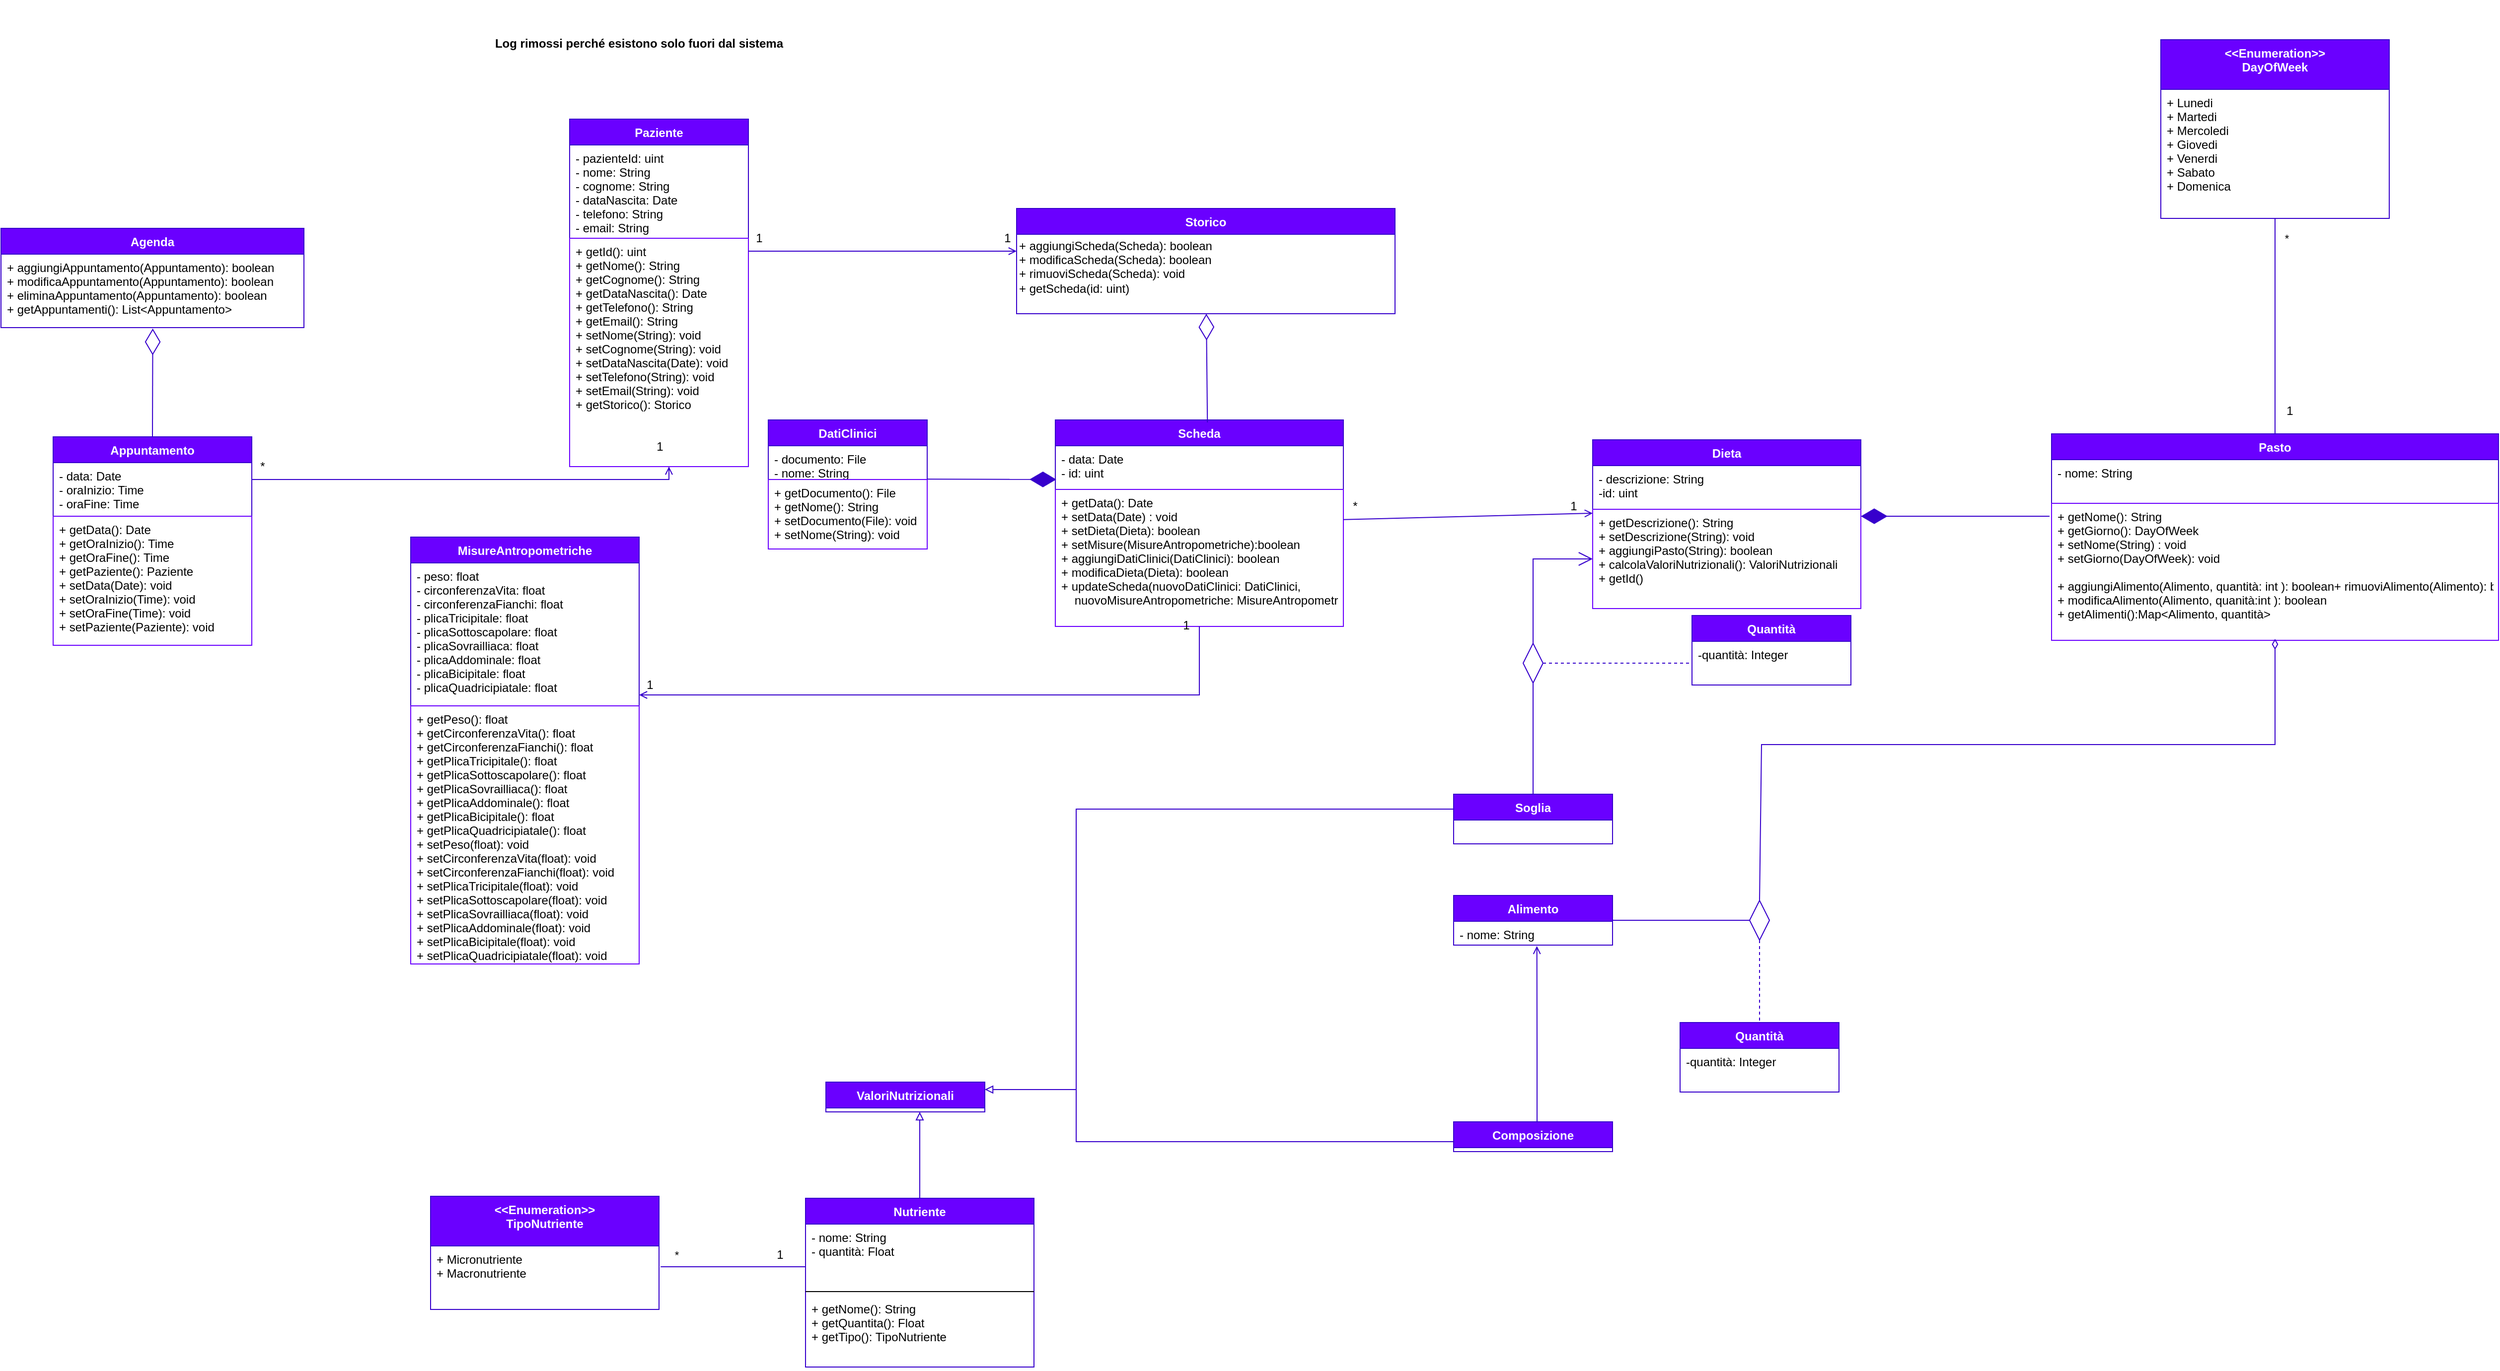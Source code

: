 <mxfile version="18.1.1" type="device"><diagram id="CF-CN9mxn05kVz-OpUtG" name="Page-1"><mxGraphModel dx="820" dy="379" grid="1" gridSize="10" guides="1" tooltips="1" connect="1" arrows="1" fold="1" page="1" pageScale="1" pageWidth="827" pageHeight="1169" math="0" shadow="0"><root><mxCell id="0"/><mxCell id="1" parent="0"/><mxCell id="SzVYl2OptCZVlFIgxZ-r-344" value="Paziente" style="swimlane;fontStyle=1;align=center;verticalAlign=top;childLayout=stackLayout;horizontal=1;startSize=26;horizontalStack=0;resizeParent=1;resizeParentMax=0;resizeLast=0;collapsible=1;marginBottom=0;fillColor=#6a00ff;fontColor=#ffffff;strokeColor=#3700CC;" parent="1" vertex="1"><mxGeometry x="832.5" y="780" width="180" height="350" as="geometry"/></mxCell><mxCell id="SzVYl2OptCZVlFIgxZ-r-345" value="- pazienteId: uint&#10;- nome: String&#10;- cognome: String&#10;- dataNascita: Date&#10;- telefono: String&#10;- email: String&#10;&#10;" style="text;align=left;verticalAlign=top;spacingLeft=4;spacingRight=4;overflow=hidden;rotatable=0;points=[[0,0.5],[1,0.5]];portConstraint=eastwest;" parent="SzVYl2OptCZVlFIgxZ-r-344" vertex="1"><mxGeometry y="26" width="180" height="94" as="geometry"/></mxCell><mxCell id="SzVYl2OptCZVlFIgxZ-r-346" value="+ getId(): uint&#10;+ getNome(): String&#10;+ getCognome(): String&#10;+ getDataNascita(): Date&#10;+ getTelefono(): String&#10;+ getEmail(): String &#10;+ setNome(String): void&#10;+ setCognome(String): void&#10;+ setDataNascita(Date): void&#10;+ setTelefono(String): void&#10;+ setEmail(String): void&#10;+ getStorico(): Storico" style="text;align=left;verticalAlign=top;spacingLeft=4;spacingRight=4;overflow=hidden;rotatable=0;points=[[0,0.5],[1,0.5]];portConstraint=eastwest;strokeColor=#6A00FF;" parent="SzVYl2OptCZVlFIgxZ-r-344" vertex="1"><mxGeometry y="120" width="180" height="230" as="geometry"/></mxCell><mxCell id="SzVYl2OptCZVlFIgxZ-r-347" value="Scheda" style="swimlane;fontStyle=1;align=center;verticalAlign=top;childLayout=stackLayout;horizontal=1;startSize=26;horizontalStack=0;resizeParent=1;resizeParentMax=0;resizeLast=0;collapsible=1;marginBottom=0;fillColor=#6a00ff;fontColor=#ffffff;strokeColor=#3700CC;" parent="1" vertex="1"><mxGeometry x="1321.5" y="1083" width="290" height="208" as="geometry"><mxRectangle x="1321.5" y="1083" width="80" height="26" as="alternateBounds"/></mxGeometry></mxCell><mxCell id="SzVYl2OptCZVlFIgxZ-r-348" value="- data: Date&#10;- id: uint" style="text;align=left;verticalAlign=top;spacingLeft=4;spacingRight=4;overflow=hidden;rotatable=0;points=[[0,0.5],[1,0.5]];portConstraint=eastwest;" parent="SzVYl2OptCZVlFIgxZ-r-347" vertex="1"><mxGeometry y="26" width="290" height="44" as="geometry"/></mxCell><mxCell id="SzVYl2OptCZVlFIgxZ-r-349" value="+ getData(): Date&#10;+ setData(Date) : void&#10;+ setDieta(Dieta): boolean&#10;+ setMisure(MisureAntropometriche):boolean&#10;+ aggiungiDatiClinici(DatiClinici): boolean&#10;+ modificaDieta(Dieta): boolean&#10;+ updateScheda(nuovoDatiClinici: DatiClinici, &#10;    nuovoMisureAntropometriche: MisureAntropometriche): boolean" style="text;align=left;verticalAlign=top;spacingLeft=4;spacingRight=4;overflow=hidden;rotatable=0;points=[[0,0.5],[1,0.5]];portConstraint=eastwest;strokeColor=#6A00FF;labelBorderColor=none;" parent="SzVYl2OptCZVlFIgxZ-r-347" vertex="1"><mxGeometry y="70" width="290" height="138" as="geometry"/></mxCell><mxCell id="SzVYl2OptCZVlFIgxZ-r-350" value="Storico" style="swimlane;fontStyle=1;align=center;verticalAlign=top;childLayout=stackLayout;horizontal=1;startSize=26;horizontalStack=0;resizeParent=1;resizeParentMax=0;resizeLast=0;collapsible=1;marginBottom=0;fillColor=#6a00ff;fontColor=#ffffff;strokeColor=#3700CC;" parent="1" vertex="1"><mxGeometry x="1282.5" y="870" width="381" height="106" as="geometry"/></mxCell><mxCell id="SzVYl2OptCZVlFIgxZ-r-351" value="&lt;div style=&quot;&quot;&gt;&lt;span&gt;+ aggiungiScheda(Scheda): boolean&lt;/span&gt;&lt;/div&gt;&lt;div style=&quot;&quot;&gt;&lt;span&gt;+ modificaScheda(Scheda): boolean&lt;/span&gt;&lt;/div&gt;&lt;div style=&quot;&quot;&gt;&lt;span&gt;+ rimuoviScheda(Scheda): void&lt;/span&gt;&lt;/div&gt;&lt;div style=&quot;&quot;&gt;&lt;span&gt;+ getScheda(id: uint)&lt;/span&gt;&lt;/div&gt;&lt;div style=&quot;&quot;&gt;&lt;span&gt;&lt;br&gt;&lt;/span&gt;&lt;/div&gt;" style="text;html=1;align=left;verticalAlign=middle;resizable=0;points=[];autosize=1;" parent="SzVYl2OptCZVlFIgxZ-r-350" vertex="1"><mxGeometry y="26" width="381" height="80" as="geometry"/></mxCell><mxCell id="SzVYl2OptCZVlFIgxZ-r-352" value="Pasto" style="swimlane;fontStyle=1;align=center;verticalAlign=top;childLayout=stackLayout;horizontal=1;startSize=26;horizontalStack=0;resizeParent=1;resizeParentMax=0;resizeLast=0;collapsible=1;marginBottom=0;fillColor=#6a00ff;fontColor=#ffffff;strokeColor=#3700CC;" parent="1" vertex="1"><mxGeometry x="2324.5" y="1097" width="450" height="208" as="geometry"/></mxCell><mxCell id="SzVYl2OptCZVlFIgxZ-r-353" value="- nome: String&#10;" style="text;align=left;verticalAlign=top;spacingLeft=4;spacingRight=4;overflow=hidden;rotatable=0;points=[[0,0.5],[1,0.5]];portConstraint=eastwest;" parent="SzVYl2OptCZVlFIgxZ-r-352" vertex="1"><mxGeometry y="26" width="450" height="44" as="geometry"/></mxCell><mxCell id="SzVYl2OptCZVlFIgxZ-r-354" value="+ getNome(): String&#10;+ getGiorno(): DayOfWeek&#10;+ setNome(String) : void&#10;+ setGiorno(DayOfWeek): void&#10;&#10;+ aggiungiAlimento(Alimento, quantità: int ): boolean+ rimuoviAlimento(Alimento): boolean&#10;+ modificaAlimento(Alimento, quanità:int ): boolean&#10;+ getAlimenti():Map&lt;Alimento, quantità&gt;" style="text;align=left;verticalAlign=top;spacingLeft=4;spacingRight=4;overflow=hidden;rotatable=0;points=[[0,0.5],[1,0.5]];portConstraint=eastwest;strokeColor=#6A00FF;" parent="SzVYl2OptCZVlFIgxZ-r-352" vertex="1"><mxGeometry y="70" width="450" height="138" as="geometry"/></mxCell><mxCell id="SzVYl2OptCZVlFIgxZ-r-355" value="Alimento" style="swimlane;fontStyle=1;align=center;verticalAlign=top;childLayout=stackLayout;horizontal=1;startSize=26;horizontalStack=0;resizeParent=1;resizeParentMax=0;resizeLast=0;collapsible=1;marginBottom=0;fillColor=#6a00ff;fontColor=#ffffff;strokeColor=#3700CC;" parent="1" vertex="1"><mxGeometry x="1722.5" y="1562" width="160" height="50" as="geometry"/></mxCell><mxCell id="SzVYl2OptCZVlFIgxZ-r-356" value="- nome: String" style="text;align=left;verticalAlign=top;spacingLeft=4;spacingRight=4;overflow=hidden;rotatable=0;points=[[0,0.5],[1,0.5]];portConstraint=eastwest;" parent="SzVYl2OptCZVlFIgxZ-r-355" vertex="1"><mxGeometry y="26" width="160" height="24" as="geometry"/></mxCell><mxCell id="SzVYl2OptCZVlFIgxZ-r-357" value="ValoriNutrizionali" style="swimlane;fontStyle=1;align=center;verticalAlign=top;childLayout=stackLayout;horizontal=1;startSize=26;horizontalStack=0;resizeParent=1;resizeParentMax=0;resizeLast=0;collapsible=1;marginBottom=0;fillColor=#6a00ff;fontColor=#ffffff;strokeColor=#3700CC;" parent="1" vertex="1"><mxGeometry x="1090.5" y="1750" width="160" height="30" as="geometry"/></mxCell><mxCell id="SzVYl2OptCZVlFIgxZ-r-361" value="Agenda" style="swimlane;fontStyle=1;align=center;verticalAlign=top;childLayout=stackLayout;horizontal=1;startSize=26;horizontalStack=0;resizeParent=1;resizeParentMax=0;resizeLast=0;collapsible=1;marginBottom=0;fillColor=#6a00ff;fontColor=#ffffff;strokeColor=#3700CC;" parent="1" vertex="1"><mxGeometry x="260" y="890" width="305" height="100" as="geometry"/></mxCell><mxCell id="SzVYl2OptCZVlFIgxZ-r-362" value="+ aggiungiAppuntamento(Appuntamento): boolean&#10;+ modificaAppuntamento(Appuntamento): boolean&#10;+ eliminaAppuntamento(Appuntamento): boolean&#10;+ getAppuntamenti(): List&lt;Appuntamento&gt;" style="text;align=left;verticalAlign=top;spacingLeft=4;spacingRight=4;overflow=hidden;rotatable=0;points=[[0,0.5],[1,0.5]];portConstraint=eastwest;" parent="SzVYl2OptCZVlFIgxZ-r-361" vertex="1"><mxGeometry y="26" width="305" height="74" as="geometry"/></mxCell><mxCell id="SzVYl2OptCZVlFIgxZ-r-363" value="Appuntamento" style="swimlane;fontStyle=1;align=center;verticalAlign=top;childLayout=stackLayout;horizontal=1;startSize=26;horizontalStack=0;resizeParent=1;resizeParentMax=0;resizeLast=0;collapsible=1;marginBottom=0;fillColor=#6a00ff;fontColor=#ffffff;strokeColor=#3700CC;" parent="1" vertex="1"><mxGeometry x="312.5" y="1100" width="200" height="210" as="geometry"><mxRectangle x="2080" y="680" width="120" height="26" as="alternateBounds"/></mxGeometry></mxCell><mxCell id="SzVYl2OptCZVlFIgxZ-r-364" value="- data: Date&#10;- oraInizio: Time&#10;- oraFine: Time&#10;" style="text;align=left;verticalAlign=top;spacingLeft=4;spacingRight=4;overflow=hidden;rotatable=0;points=[[0,0.5],[1,0.5]];portConstraint=eastwest;" parent="SzVYl2OptCZVlFIgxZ-r-363" vertex="1"><mxGeometry y="26" width="200" height="54" as="geometry"/></mxCell><mxCell id="SzVYl2OptCZVlFIgxZ-r-365" value="+ getData(): Date&#10;+ getOraInizio(): Time&#10;+ getOraFine(): Time&#10;+ getPaziente(): Paziente&#10;+ setData(Date): void&#10;+ setOraInizio(Time): void&#10;+ setOraFine(Time): void&#10;+ setPaziente(Paziente): void" style="text;align=left;verticalAlign=top;spacingLeft=4;spacingRight=4;overflow=hidden;rotatable=0;points=[[0,0.5],[1,0.5]];portConstraint=eastwest;strokeColor=#6A00FF;" parent="SzVYl2OptCZVlFIgxZ-r-363" vertex="1"><mxGeometry y="80" width="200" height="130" as="geometry"/></mxCell><mxCell id="SzVYl2OptCZVlFIgxZ-r-366" value="Dieta" style="swimlane;fontStyle=1;align=center;verticalAlign=top;childLayout=stackLayout;horizontal=1;startSize=26;horizontalStack=0;resizeParent=1;resizeParentMax=0;resizeLast=0;collapsible=1;marginBottom=0;fillColor=#6a00ff;fontColor=#ffffff;strokeColor=#3700CC;" parent="1" vertex="1"><mxGeometry x="1862.5" y="1103" width="270" height="170" as="geometry"/></mxCell><mxCell id="SzVYl2OptCZVlFIgxZ-r-367" value="- descrizione: String&#10;-id: uint" style="text;align=left;verticalAlign=top;spacingLeft=4;spacingRight=4;overflow=hidden;rotatable=0;points=[[0,0.5],[1,0.5]];portConstraint=eastwest;" parent="SzVYl2OptCZVlFIgxZ-r-366" vertex="1"><mxGeometry y="26" width="270" height="44" as="geometry"/></mxCell><mxCell id="SzVYl2OptCZVlFIgxZ-r-368" value="+ getDescrizione(): String&#10;+ setDescrizione(String): void&#10;+ aggiungiPasto(String): boolean&#10;+ calcolaValoriNutrizionali(): ValoriNutrizionali&#10;+ getId()" style="text;align=left;verticalAlign=top;spacingLeft=4;spacingRight=4;overflow=hidden;rotatable=0;points=[[0,0.5],[1,0.5]];portConstraint=eastwest;strokeColor=#6A00FF;" parent="SzVYl2OptCZVlFIgxZ-r-366" vertex="1"><mxGeometry y="70" width="270" height="100" as="geometry"/></mxCell><mxCell id="SzVYl2OptCZVlFIgxZ-r-369" value="DatiClinici" style="swimlane;fontStyle=1;align=center;verticalAlign=top;childLayout=stackLayout;horizontal=1;startSize=26;horizontalStack=0;resizeParent=1;resizeParentMax=0;resizeLast=0;collapsible=1;marginBottom=0;fillColor=#6a00ff;fontColor=#ffffff;strokeColor=#3700CC;" parent="1" vertex="1"><mxGeometry x="1032.5" y="1083" width="160" height="130" as="geometry"/></mxCell><mxCell id="SzVYl2OptCZVlFIgxZ-r-370" value="- documento: File&#10;- nome: String" style="text;align=left;verticalAlign=top;spacingLeft=4;spacingRight=4;overflow=hidden;rotatable=0;points=[[0,0.5],[1,0.5]];portConstraint=eastwest;" parent="SzVYl2OptCZVlFIgxZ-r-369" vertex="1"><mxGeometry y="26" width="160" height="34" as="geometry"/></mxCell><mxCell id="SzVYl2OptCZVlFIgxZ-r-371" value="+ getDocumento(): File&#10;+ getNome(): String&#10;+ setDocumento(File): void&#10;+ setNome(String): void" style="text;align=left;verticalAlign=top;spacingLeft=4;spacingRight=4;overflow=hidden;rotatable=0;points=[[0,0.5],[1,0.5]];portConstraint=eastwest;strokeColor=#6A00FF;" parent="SzVYl2OptCZVlFIgxZ-r-369" vertex="1"><mxGeometry y="60" width="160" height="70" as="geometry"/></mxCell><mxCell id="SzVYl2OptCZVlFIgxZ-r-372" value="" style="endArrow=diamondThin;endFill=1;endSize=24;html=1;rounded=0;fillColor=#6a00ff;strokeColor=#3700CC;" parent="1" edge="1"><mxGeometry width="160" relative="1" as="geometry"><mxPoint x="2322.5" y="1180" as="sourcePoint"/><mxPoint x="2132.5" y="1180" as="targetPoint"/><Array as="points"><mxPoint x="2242.5" y="1180"/><mxPoint x="2162.5" y="1180"/></Array></mxGeometry></mxCell><mxCell id="SzVYl2OptCZVlFIgxZ-r-373" value="" style="endArrow=diamondThin;endFill=0;endSize=24;html=1;rounded=0;fillColor=#6a00ff;strokeColor=#3700CC;exitX=0.528;exitY=0.012;exitDx=0;exitDy=0;exitPerimeter=0;" parent="1" source="SzVYl2OptCZVlFIgxZ-r-347" target="SzVYl2OptCZVlFIgxZ-r-350" edge="1"><mxGeometry width="160" relative="1" as="geometry"><mxPoint x="1272.5" y="1360" as="sourcePoint"/><mxPoint x="1432.5" y="1360" as="targetPoint"/></mxGeometry></mxCell><mxCell id="SzVYl2OptCZVlFIgxZ-r-374" value="" style="endArrow=none;endFill=0;endSize=24;html=1;rounded=0;fillColor=#6a00ff;strokeColor=#3700CC;startArrow=open;startFill=0;" parent="1" target="SzVYl2OptCZVlFIgxZ-r-347" edge="1"><mxGeometry width="160" relative="1" as="geometry"><mxPoint x="1862.5" y="1177" as="sourcePoint"/><mxPoint x="1282.5" y="1230" as="targetPoint"/></mxGeometry></mxCell><mxCell id="SzVYl2OptCZVlFIgxZ-r-375" value="" style="endArrow=none;endFill=0;endSize=24;html=1;rounded=0;fillColor=#6a00ff;strokeColor=#3700CC;startArrow=open;startFill=0;" parent="1" target="SzVYl2OptCZVlFIgxZ-r-349" edge="1"><mxGeometry width="160" relative="1" as="geometry"><mxPoint x="902.5" y="1360" as="sourcePoint"/><mxPoint x="1282.5" y="1290" as="targetPoint"/><Array as="points"><mxPoint x="1466.5" y="1360"/></Array></mxGeometry></mxCell><mxCell id="SzVYl2OptCZVlFIgxZ-r-376" value="" style="endArrow=open;html=1;edgeStyle=orthogonalEdgeStyle;rounded=0;fillColor=#6a00ff;strokeColor=#3700CC;endFill=0;" parent="1" source="SzVYl2OptCZVlFIgxZ-r-344" target="SzVYl2OptCZVlFIgxZ-r-350" edge="1"><mxGeometry relative="1" as="geometry"><mxPoint x="1122.5" y="1230" as="sourcePoint"/><mxPoint x="1282.5" y="1230" as="targetPoint"/><Array as="points"><mxPoint x="1152.5" y="913"/><mxPoint x="1152.5" y="913"/></Array></mxGeometry></mxCell><mxCell id="SzVYl2OptCZVlFIgxZ-r-377" value="" style="endArrow=diamondThin;endFill=0;endSize=24;html=1;rounded=0;fillColor=#6a00ff;strokeColor=#3700CC;exitX=0.5;exitY=0;exitDx=0;exitDy=0;entryX=0.501;entryY=1.012;entryDx=0;entryDy=0;entryPerimeter=0;" parent="1" source="SzVYl2OptCZVlFIgxZ-r-363" target="SzVYl2OptCZVlFIgxZ-r-362" edge="1"><mxGeometry width="160" relative="1" as="geometry"><mxPoint x="352.5" y="1050" as="sourcePoint"/><mxPoint x="362.5" y="1060" as="targetPoint"/></mxGeometry></mxCell><mxCell id="SzVYl2OptCZVlFIgxZ-r-378" value="" style="endArrow=open;html=1;edgeStyle=orthogonalEdgeStyle;rounded=0;fillColor=#6a00ff;strokeColor=#3700CC;endFill=0;" parent="1" source="SzVYl2OptCZVlFIgxZ-r-363" target="SzVYl2OptCZVlFIgxZ-r-344" edge="1"><mxGeometry relative="1" as="geometry"><mxPoint x="1022.5" y="923.0" as="sourcePoint"/><mxPoint x="1306" y="923.0" as="targetPoint"/><Array as="points"><mxPoint x="932.5" y="1143"/></Array></mxGeometry></mxCell><mxCell id="SzVYl2OptCZVlFIgxZ-r-379" style="edgeStyle=orthogonalEdgeStyle;rounded=0;orthogonalLoop=1;jettySize=auto;html=1;entryX=1;entryY=0.25;entryDx=0;entryDy=0;endArrow=block;endFill=0;fillColor=#6a00ff;strokeColor=#3700CC;" parent="1" source="SzVYl2OptCZVlFIgxZ-r-381" target="SzVYl2OptCZVlFIgxZ-r-357" edge="1"><mxGeometry relative="1" as="geometry"><Array as="points"><mxPoint x="1342.5" y="1810"/><mxPoint x="1342.5" y="1758"/></Array></mxGeometry></mxCell><mxCell id="SzVYl2OptCZVlFIgxZ-r-380" style="edgeStyle=orthogonalEdgeStyle;rounded=0;orthogonalLoop=1;jettySize=auto;html=1;entryX=0.524;entryY=1.036;entryDx=0;entryDy=0;entryPerimeter=0;fillColor=#6a00ff;strokeColor=#3700CC;endArrow=open;endFill=0;" parent="1" source="SzVYl2OptCZVlFIgxZ-r-381" target="SzVYl2OptCZVlFIgxZ-r-356" edge="1"><mxGeometry relative="1" as="geometry"><Array as="points"><mxPoint x="1806.5" y="1720"/><mxPoint x="1806.5" y="1720"/></Array></mxGeometry></mxCell><mxCell id="SzVYl2OptCZVlFIgxZ-r-381" value="Composizione" style="swimlane;fontStyle=1;align=center;verticalAlign=top;childLayout=stackLayout;horizontal=1;startSize=26;horizontalStack=0;resizeParent=1;resizeParentMax=0;resizeLast=0;collapsible=1;marginBottom=0;fillColor=#6a00ff;fontColor=#ffffff;strokeColor=#3700CC;" parent="1" vertex="1"><mxGeometry x="1722.5" y="1790" width="160" height="30" as="geometry"/></mxCell><mxCell id="SzVYl2OptCZVlFIgxZ-r-382" style="edgeStyle=orthogonalEdgeStyle;rounded=0;orthogonalLoop=1;jettySize=auto;html=1;entryX=1;entryY=0.25;entryDx=0;entryDy=0;endArrow=none;endFill=0;fillColor=#6a00ff;strokeColor=#3700CC;exitX=0;exitY=0.5;exitDx=0;exitDy=0;" parent="1" source="SzVYl2OptCZVlFIgxZ-r-384" edge="1"><mxGeometry relative="1" as="geometry"><Array as="points"><mxPoint x="1342.5" y="1475"/><mxPoint x="1342.5" y="1758"/></Array><mxPoint x="1598.5" y="1365" as="sourcePoint"/><mxPoint x="1260.5" y="1757.5" as="targetPoint"/></mxGeometry></mxCell><mxCell id="SzVYl2OptCZVlFIgxZ-r-383" style="edgeStyle=orthogonalEdgeStyle;rounded=0;orthogonalLoop=1;jettySize=auto;html=1;entryX=1;entryY=0.5;entryDx=0;entryDy=0;endArrow=none;endFill=0;fillColor=#6a00ff;strokeColor=#3700CC;" parent="1" source="SzVYl2OptCZVlFIgxZ-r-384" target="SzVYl2OptCZVlFIgxZ-r-391" edge="1"><mxGeometry relative="1" as="geometry"/></mxCell><mxCell id="SzVYl2OptCZVlFIgxZ-r-384" value="Soglia" style="swimlane;fontStyle=1;align=center;verticalAlign=top;childLayout=stackLayout;horizontal=1;startSize=26;horizontalStack=0;resizeParent=1;resizeParentMax=0;resizeLast=0;collapsible=1;marginBottom=0;fillColor=#6a00ff;fontColor=#ffffff;strokeColor=#3700CC;" parent="1" vertex="1"><mxGeometry x="1722.5" y="1460" width="160" height="50" as="geometry"/></mxCell><mxCell id="SzVYl2OptCZVlFIgxZ-r-385" value="" style="rhombus;whiteSpace=wrap;html=1;direction=south;fillColor=none;strokeColor=#3700CC;" parent="1" vertex="1"><mxGeometry x="2020.5" y="1567" width="20" height="40" as="geometry"/></mxCell><mxCell id="SzVYl2OptCZVlFIgxZ-r-386" value="" style="html=1;verticalAlign=bottom;endArrow=none;endSize=8;rounded=0;endFill=0;entryX=0.5;entryY=1;entryDx=0;entryDy=0;fillColor=#6a00ff;strokeColor=#3700CC;" parent="1" source="SzVYl2OptCZVlFIgxZ-r-355" target="SzVYl2OptCZVlFIgxZ-r-385" edge="1"><mxGeometry relative="1" as="geometry"><mxPoint x="1802.5" y="1530" as="sourcePoint"/><mxPoint x="1722.5" y="1530" as="targetPoint"/></mxGeometry></mxCell><mxCell id="SzVYl2OptCZVlFIgxZ-r-387" value="" style="html=1;verticalAlign=bottom;endArrow=diamondThin;endSize=8;rounded=0;endFill=0;entryX=0.5;entryY=0.989;entryDx=0;entryDy=0;exitX=0;exitY=0.5;exitDx=0;exitDy=0;entryPerimeter=0;fillColor=#6a00ff;strokeColor=#3700CC;" parent="1" source="SzVYl2OptCZVlFIgxZ-r-385" target="SzVYl2OptCZVlFIgxZ-r-354" edge="1"><mxGeometry relative="1" as="geometry"><mxPoint x="1802.27" y="1450" as="sourcePoint"/><mxPoint x="1802.27" y="1382" as="targetPoint"/><Array as="points"><mxPoint x="2032.5" y="1410"/><mxPoint x="2549.5" y="1410"/></Array></mxGeometry></mxCell><mxCell id="SzVYl2OptCZVlFIgxZ-r-388" value="" style="html=1;verticalAlign=bottom;endArrow=none;endSize=8;rounded=0;endFill=0;exitX=1;exitY=0.5;exitDx=0;exitDy=0;dashed=1;fillColor=#6a00ff;strokeColor=#3700CC;" parent="1" source="SzVYl2OptCZVlFIgxZ-r-385" target="SzVYl2OptCZVlFIgxZ-r-389" edge="1"><mxGeometry relative="1" as="geometry"><mxPoint x="1822.5" y="1582" as="sourcePoint"/><mxPoint x="1952.5" y="1490" as="targetPoint"/><Array as="points"/></mxGeometry></mxCell><mxCell id="SzVYl2OptCZVlFIgxZ-r-389" value="Quantità" style="swimlane;fontStyle=1;align=center;verticalAlign=top;childLayout=stackLayout;horizontal=1;startSize=26;horizontalStack=0;resizeParent=1;resizeParentMax=0;resizeLast=0;collapsible=1;marginBottom=0;fillColor=#6a00ff;fontColor=#ffffff;strokeColor=#3700CC;" parent="1" vertex="1"><mxGeometry x="1950.5" y="1690" width="160" height="70" as="geometry"/></mxCell><mxCell id="SzVYl2OptCZVlFIgxZ-r-390" value="-quantità: Integer" style="text;align=left;verticalAlign=top;spacingLeft=4;spacingRight=4;overflow=hidden;rotatable=0;points=[[0,0.5],[1,0.5]];portConstraint=eastwest;" parent="SzVYl2OptCZVlFIgxZ-r-389" vertex="1"><mxGeometry y="26" width="160" height="44" as="geometry"/></mxCell><mxCell id="SzVYl2OptCZVlFIgxZ-r-391" value="" style="rhombus;whiteSpace=wrap;html=1;direction=south;fillColor=none;fontColor=#ffffff;strokeColor=#3700CC;" parent="1" vertex="1"><mxGeometry x="1792.5" y="1308" width="20" height="40" as="geometry"/></mxCell><mxCell id="SzVYl2OptCZVlFIgxZ-r-392" value="" style="endArrow=open;endSize=12;html=1;rounded=0;exitX=0;exitY=0.5;exitDx=0;exitDy=0;endFill=0;entryX=0;entryY=0.5;entryDx=0;entryDy=0;fillColor=#6a00ff;strokeColor=#3700CC;" parent="1" source="SzVYl2OptCZVlFIgxZ-r-391" target="SzVYl2OptCZVlFIgxZ-r-368" edge="1"><mxGeometry width="160" relative="1" as="geometry"><mxPoint x="1982.5" y="1266" as="sourcePoint"/><mxPoint x="2102.5" y="1083" as="targetPoint"/><Array as="points"><mxPoint x="1802.5" y="1223"/></Array></mxGeometry></mxCell><mxCell id="SzVYl2OptCZVlFIgxZ-r-393" value="" style="html=1;verticalAlign=bottom;endArrow=none;endSize=8;rounded=0;endFill=0;exitX=0.5;exitY=0;exitDx=0;exitDy=0;dashed=1;entryX=0;entryY=0.5;entryDx=0;entryDy=0;fillColor=#6a00ff;strokeColor=#3700CC;" parent="1" source="SzVYl2OptCZVlFIgxZ-r-391" target="SzVYl2OptCZVlFIgxZ-r-395" edge="1"><mxGeometry relative="1" as="geometry"><mxPoint x="2122.5" y="935" as="sourcePoint"/><mxPoint x="1682.5" y="1210" as="targetPoint"/></mxGeometry></mxCell><mxCell id="SzVYl2OptCZVlFIgxZ-r-394" value="Quantità" style="swimlane;fontStyle=1;align=center;verticalAlign=top;childLayout=stackLayout;horizontal=1;startSize=26;horizontalStack=0;resizeParent=1;resizeParentMax=0;resizeLast=0;collapsible=1;marginBottom=0;fillColor=#6a00ff;fontColor=#ffffff;strokeColor=#3700CC;" parent="1" vertex="1"><mxGeometry x="1962.5" y="1280" width="160" height="70" as="geometry"/></mxCell><mxCell id="SzVYl2OptCZVlFIgxZ-r-395" value="-quantità: Integer" style="text;align=left;verticalAlign=top;spacingLeft=4;spacingRight=4;overflow=hidden;rotatable=0;points=[[0,0.5],[1,0.5]];portConstraint=eastwest;" parent="SzVYl2OptCZVlFIgxZ-r-394" vertex="1"><mxGeometry y="26" width="160" height="44" as="geometry"/></mxCell><mxCell id="SzVYl2OptCZVlFIgxZ-r-396" value="" style="endArrow=diamondThin;endFill=1;endSize=24;html=1;rounded=0;fillColor=#6a00ff;strokeColor=#3700CC;exitX=0.998;exitY=-0.005;exitDx=0;exitDy=0;exitPerimeter=0;startArrow=none;startFill=0;" parent="1" source="SzVYl2OptCZVlFIgxZ-r-371" edge="1"><mxGeometry x="-0.87" y="13" width="160" relative="1" as="geometry"><mxPoint x="1292.5" y="1140" as="sourcePoint"/><mxPoint x="1322.5" y="1143" as="targetPoint"/><mxPoint as="offset"/></mxGeometry></mxCell><mxCell id="SzVYl2OptCZVlFIgxZ-r-397" value="MisureAntropometriche" style="swimlane;fontStyle=1;align=center;verticalAlign=top;childLayout=stackLayout;horizontal=1;startSize=26;horizontalStack=0;resizeParent=1;resizeParentMax=0;resizeLast=0;collapsible=1;marginBottom=0;fillColor=#6a00ff;fontColor=#ffffff;strokeColor=#3700CC;" parent="1" vertex="1"><mxGeometry x="672.5" y="1201" width="230" height="430" as="geometry"/></mxCell><mxCell id="SzVYl2OptCZVlFIgxZ-r-398" value="- peso: float&#10;- circonferenzaVita: float&#10;- circonferenzaFianchi: float&#10;- plicaTricipitale: float&#10;- plicaSottoscapolare: float&#10;- plicaSovrailliaca: float&#10;- plicaAddominale: float&#10;- plicaBicipitale: float&#10;- plicaQuadricipiatale: float&#10;  " style="text;align=left;verticalAlign=top;spacingLeft=4;spacingRight=4;overflow=hidden;rotatable=0;points=[[0,0.5],[1,0.5]];portConstraint=eastwest;" parent="SzVYl2OptCZVlFIgxZ-r-397" vertex="1"><mxGeometry y="26" width="230" height="144" as="geometry"/></mxCell><mxCell id="SzVYl2OptCZVlFIgxZ-r-399" value="+ getPeso(): float&#10;+ getCirconferenzaVita(): float&#10;+ getCirconferenzaFianchi(): float&#10;+ getPlicaTricipitale(): float&#10;+ getPlicaSottoscapolare(): float&#10;+ getPlicaSovrailliaca(): float&#10;+ getPlicaAddominale(): float&#10;+ getPlicaBicipitale(): float&#10;+ getPlicaQuadricipiatale(): float&#10;+ setPeso(float): void&#10;+ setCirconferenzaVita(float): void&#10;+ setCirconferenzaFianchi(float): void&#10;+ setPlicaTricipitale(float): void&#10;+ setPlicaSottoscapolare(float): void&#10;+ setPlicaSovrailliaca(float): void&#10;+ setPlicaAddominale(float): void&#10;+ setPlicaBicipitale(float): void&#10;+ setPlicaQuadricipiatale(float): void  " style="text;align=left;verticalAlign=top;spacingLeft=4;spacingRight=4;overflow=hidden;rotatable=0;points=[[0,0.5],[1,0.5]];portConstraint=eastwest;strokeColor=#6A00FF;" parent="SzVYl2OptCZVlFIgxZ-r-397" vertex="1"><mxGeometry y="170" width="230" height="260" as="geometry"/></mxCell><mxCell id="SzVYl2OptCZVlFIgxZ-r-416" style="edgeStyle=orthogonalEdgeStyle;rounded=0;orthogonalLoop=1;jettySize=auto;html=1;endArrow=block;endFill=0;strokeColor=#3700CC;" parent="1" source="SzVYl2OptCZVlFIgxZ-r-403" edge="1"><mxGeometry relative="1" as="geometry"><mxPoint x="1185" y="1780" as="targetPoint"/></mxGeometry></mxCell><mxCell id="SzVYl2OptCZVlFIgxZ-r-403" value="Nutriente&#10;" style="swimlane;fontStyle=1;align=center;verticalAlign=top;childLayout=stackLayout;horizontal=1;startSize=26;horizontalStack=0;resizeParent=1;resizeParentMax=0;resizeLast=0;collapsible=1;marginBottom=0;strokeColor=#3700CC;fillColor=#6a00ff;fontColor=#ffffff;" parent="1" vertex="1"><mxGeometry x="1070" y="1867" width="230" height="170" as="geometry"/></mxCell><mxCell id="SzVYl2OptCZVlFIgxZ-r-404" value="- nome: String&#10;- quantità: Float&#10;&#10; &#10;" style="text;strokeColor=none;fillColor=none;align=left;verticalAlign=top;spacingLeft=4;spacingRight=4;overflow=hidden;rotatable=0;points=[[0,0.5],[1,0.5]];portConstraint=eastwest;" parent="SzVYl2OptCZVlFIgxZ-r-403" vertex="1"><mxGeometry y="26" width="230" height="64" as="geometry"/></mxCell><mxCell id="SzVYl2OptCZVlFIgxZ-r-405" value="" style="line;strokeWidth=1;fillColor=none;align=left;verticalAlign=middle;spacingTop=-1;spacingLeft=3;spacingRight=3;rotatable=0;labelPosition=right;points=[];portConstraint=eastwest;" parent="SzVYl2OptCZVlFIgxZ-r-403" vertex="1"><mxGeometry y="90" width="230" height="8" as="geometry"/></mxCell><mxCell id="SzVYl2OptCZVlFIgxZ-r-406" value="+ getNome(): String&#10;+ getQuantita(): Float&#10;+ getTipo(): TipoNutriente&#10;" style="text;strokeColor=none;fillColor=none;align=left;verticalAlign=top;spacingLeft=4;spacingRight=4;overflow=hidden;rotatable=0;points=[[0,0.5],[1,0.5]];portConstraint=eastwest;" parent="SzVYl2OptCZVlFIgxZ-r-403" vertex="1"><mxGeometry y="98" width="230" height="72" as="geometry"/></mxCell><mxCell id="SzVYl2OptCZVlFIgxZ-r-407" value="Log rimossi perché esistono solo fuori dal sistema&#10;" style="text;align=center;fontStyle=1;verticalAlign=middle;spacingLeft=3;spacingRight=3;strokeColor=none;rotatable=0;points=[[0,0.5],[1,0.5]];portConstraint=eastwest;fillColor=none;" parent="1" vertex="1"><mxGeometry x="792.5" y="660" width="220" height="100" as="geometry"/></mxCell><mxCell id="SzVYl2OptCZVlFIgxZ-r-408" value="*" style="text;html=1;align=center;verticalAlign=middle;resizable=0;points=[];autosize=1;strokeColor=none;fillColor=none;" parent="1" vertex="1"><mxGeometry x="512.5" y="1120" width="20" height="20" as="geometry"/></mxCell><mxCell id="SzVYl2OptCZVlFIgxZ-r-409" value="1" style="text;html=1;align=center;verticalAlign=middle;resizable=0;points=[];autosize=1;strokeColor=none;fillColor=none;" parent="1" vertex="1"><mxGeometry x="912.5" y="1100" width="20" height="20" as="geometry"/></mxCell><mxCell id="SzVYl2OptCZVlFIgxZ-r-410" value="1" style="text;html=1;align=center;verticalAlign=middle;resizable=0;points=[];autosize=1;strokeColor=none;fillColor=none;" parent="1" vertex="1"><mxGeometry x="1012.5" y="890" width="20" height="20" as="geometry"/></mxCell><mxCell id="SzVYl2OptCZVlFIgxZ-r-411" value="1" style="text;html=1;align=center;verticalAlign=middle;resizable=0;points=[];autosize=1;strokeColor=none;fillColor=none;" parent="1" vertex="1"><mxGeometry x="1262.5" y="890" width="20" height="20" as="geometry"/></mxCell><mxCell id="SzVYl2OptCZVlFIgxZ-r-412" value="1" style="text;html=1;align=center;verticalAlign=middle;resizable=0;points=[];autosize=1;strokeColor=none;fillColor=none;" parent="1" vertex="1"><mxGeometry x="1442.5" y="1280" width="20" height="20" as="geometry"/></mxCell><mxCell id="SzVYl2OptCZVlFIgxZ-r-413" value="1" style="text;html=1;align=center;verticalAlign=middle;resizable=0;points=[];autosize=1;strokeColor=none;fillColor=none;" parent="1" vertex="1"><mxGeometry x="902.5" y="1340" width="20" height="20" as="geometry"/></mxCell><mxCell id="SzVYl2OptCZVlFIgxZ-r-414" value="*" style="text;html=1;align=center;verticalAlign=middle;resizable=0;points=[];autosize=1;strokeColor=none;fillColor=none;" parent="1" vertex="1"><mxGeometry x="1612.5" y="1160" width="20" height="20" as="geometry"/></mxCell><mxCell id="SzVYl2OptCZVlFIgxZ-r-415" value="1" style="text;html=1;align=center;verticalAlign=middle;resizable=0;points=[];autosize=1;strokeColor=none;fillColor=none;" parent="1" vertex="1"><mxGeometry x="1832.5" y="1160" width="20" height="20" as="geometry"/></mxCell><mxCell id="SzVYl2OptCZVlFIgxZ-r-417" value="&lt;&lt;Enumeration&gt;&gt;&#10;TipoNutriente" style="swimlane;fontStyle=1;align=center;verticalAlign=top;childLayout=stackLayout;horizontal=1;startSize=50;horizontalStack=0;resizeParent=1;resizeParentMax=0;resizeLast=0;collapsible=1;marginBottom=0;strokeColor=#3700CC;fillColor=#6a00ff;fontColor=#ffffff;" parent="1" vertex="1"><mxGeometry x="692.5" y="1865" width="230" height="114" as="geometry"/></mxCell><mxCell id="SzVYl2OptCZVlFIgxZ-r-418" value="+ Micronutriente&#10;+ Macronutriente&#10; &#10;" style="text;strokeColor=none;fillColor=none;align=left;verticalAlign=top;spacingLeft=4;spacingRight=4;overflow=hidden;rotatable=0;points=[[0,0.5],[1,0.5]];portConstraint=eastwest;" parent="SzVYl2OptCZVlFIgxZ-r-417" vertex="1"><mxGeometry y="50" width="230" height="64" as="geometry"/></mxCell><mxCell id="SzVYl2OptCZVlFIgxZ-r-421" value="*" style="endArrow=none;html=1;rounded=0;strokeColor=#3700CC;exitX=1.007;exitY=0.328;exitDx=0;exitDy=0;exitPerimeter=0;entryX=0;entryY=0.672;entryDx=0;entryDy=0;entryPerimeter=0;" parent="1" source="SzVYl2OptCZVlFIgxZ-r-418" target="SzVYl2OptCZVlFIgxZ-r-404" edge="1"><mxGeometry x="-0.781" y="12" width="50" height="50" relative="1" as="geometry"><mxPoint x="1350" y="1800" as="sourcePoint"/><mxPoint x="1400" y="1750" as="targetPoint"/><mxPoint as="offset"/></mxGeometry></mxCell><mxCell id="SzVYl2OptCZVlFIgxZ-r-422" value="1" style="text;html=1;align=center;verticalAlign=middle;resizable=0;points=[];autosize=1;strokeColor=none;fillColor=none;" parent="1" vertex="1"><mxGeometry x="1033.5" y="1914" width="20" height="20" as="geometry"/></mxCell><mxCell id="SzVYl2OptCZVlFIgxZ-r-425" value="*" style="edgeStyle=orthogonalEdgeStyle;rounded=0;orthogonalLoop=1;jettySize=auto;html=1;entryX=0.5;entryY=0;entryDx=0;entryDy=0;endArrow=none;endFill=0;strokeColor=#3700CC;" parent="1" source="SzVYl2OptCZVlFIgxZ-r-423" target="SzVYl2OptCZVlFIgxZ-r-352" edge="1"><mxGeometry x="-0.816" y="11" relative="1" as="geometry"><mxPoint as="offset"/></mxGeometry></mxCell><mxCell id="SzVYl2OptCZVlFIgxZ-r-423" value="&lt;&lt;Enumeration&gt;&gt;&#10;DayOfWeek" style="swimlane;fontStyle=1;align=center;verticalAlign=top;childLayout=stackLayout;horizontal=1;startSize=50;horizontalStack=0;resizeParent=1;resizeParentMax=0;resizeLast=0;collapsible=1;marginBottom=0;strokeColor=#3700CC;fillColor=#6a00ff;fontColor=#ffffff;" parent="1" vertex="1"><mxGeometry x="2434.5" y="700" width="230" height="180" as="geometry"/></mxCell><mxCell id="SzVYl2OptCZVlFIgxZ-r-424" value="+ Lunedi&#10;+ Martedi&#10;+ Mercoledi&#10;+ Giovedi&#10;+ Venerdi&#10;+ Sabato&#10;+ Domenica&#10;" style="text;strokeColor=none;fillColor=none;align=left;verticalAlign=top;spacingLeft=4;spacingRight=4;overflow=hidden;rotatable=0;points=[[0,0.5],[1,0.5]];portConstraint=eastwest;" parent="SzVYl2OptCZVlFIgxZ-r-423" vertex="1"><mxGeometry y="50" width="230" height="130" as="geometry"/></mxCell><mxCell id="SzVYl2OptCZVlFIgxZ-r-427" value="1" style="text;html=1;align=center;verticalAlign=middle;resizable=0;points=[];autosize=1;strokeColor=none;fillColor=none;" parent="1" vertex="1"><mxGeometry x="2554" y="1064" width="20" height="20" as="geometry"/></mxCell></root></mxGraphModel></diagram></mxfile>